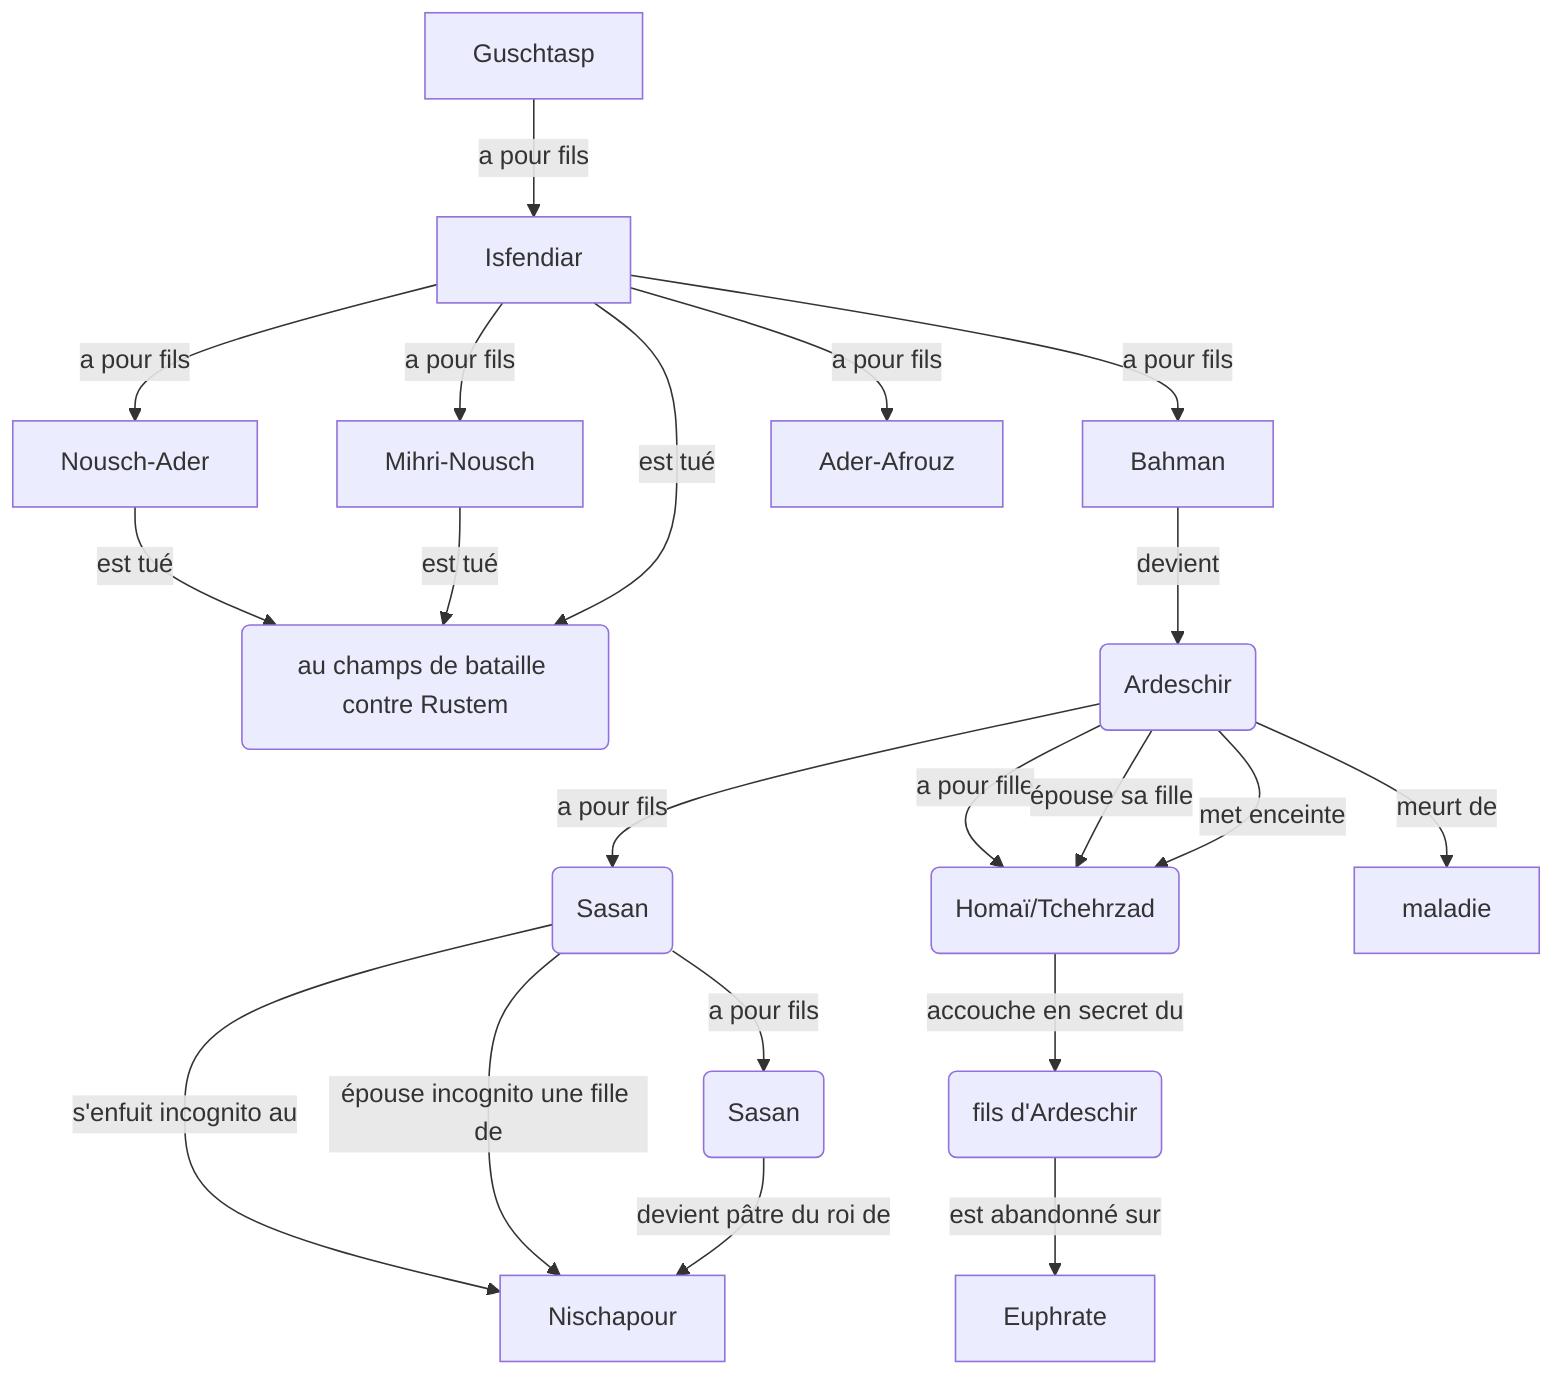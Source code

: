 graph TD
Guschtasp --a pour fils--> Isfendiar
Isfendiar --a pour fils--> Nousch-Ader
Isfendiar --a pour fils--> Mihri-Nousch
Isfendiar --a pour fils--> Bahman
Isfendiar --a pour fils--> Ader-Afrouz
Nousch-Ader --est tué --> D(au champs de bataille contre Rustem)
Mihri-Nousch --est tué --> D(au champs de bataille contre Rustem)
Isfendiar --est tué --> D(au champs de bataille contre Rustem)
Bahman --devient --> A2(Ardeschir)
A2(Ardeschir) --a pour fils--> S1(Sasan)
A2(Ardeschir) --a pour fille--> H2(Homaï/Tchehrzad)
A2(Ardeschir) --épouse sa fille--> H2(Homaï/Tchehrzad)
A2(Ardeschir) --met enceinte--> H2(Homaï/Tchehrzad)
A2(Ardeschir) --meurt de--> maladie
S1(Sasan) --s'enfuit incognito au--> Nischapour
S1(Sasan) --épouse incognito une fille de--> Nischapour
S1(Sasan) --a pour fils--> S2(Sasan)
S2(Sasan) --devient pâtre du roi de--> Nischapour
H2(Homaï/Tchehrzad) --accouche en secret du --> S3(fils d'Ardeschir)
S3(fils d'Ardeschir) --est abandonné sur --> Euphrate